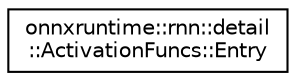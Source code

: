 digraph "Graphical Class Hierarchy"
{
  edge [fontname="Helvetica",fontsize="10",labelfontname="Helvetica",labelfontsize="10"];
  node [fontname="Helvetica",fontsize="10",shape=record];
  rankdir="LR";
  Node0 [label="onnxruntime::rnn::detail\l::ActivationFuncs::Entry",height=0.2,width=0.4,color="black", fillcolor="white", style="filled",URL="$structonnxruntime_1_1rnn_1_1detail_1_1ActivationFuncs_1_1Entry.html"];
}
